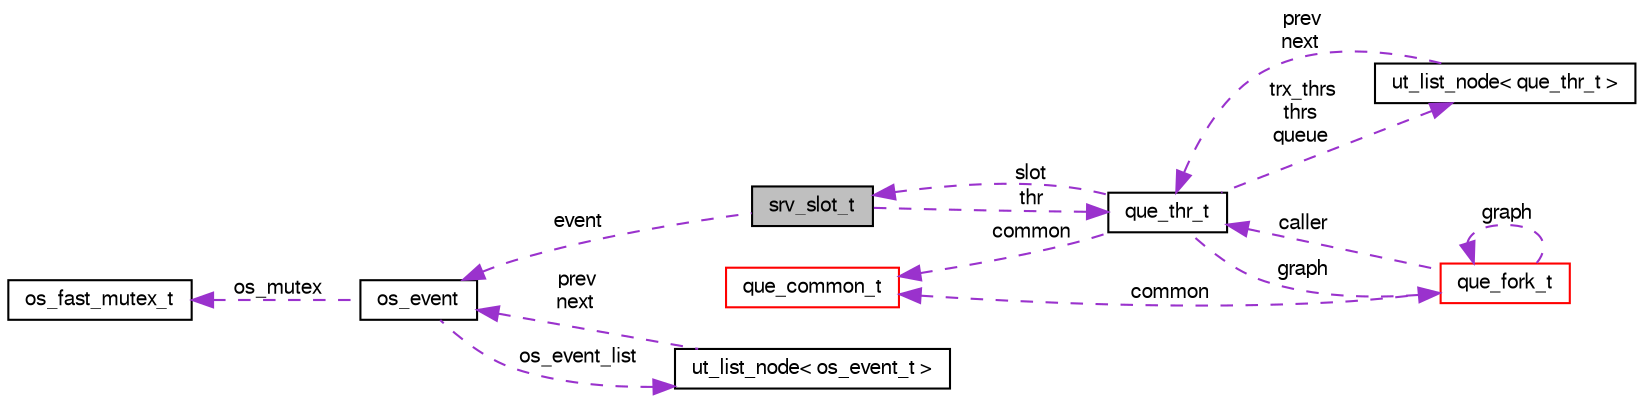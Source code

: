 digraph "srv_slot_t"
{
  bgcolor="transparent";
  edge [fontname="FreeSans",fontsize="10",labelfontname="FreeSans",labelfontsize="10"];
  node [fontname="FreeSans",fontsize="10",shape=record];
  rankdir="LR";
  Node1 [label="srv_slot_t",height=0.2,width=0.4,color="black", fillcolor="grey75", style="filled" fontcolor="black"];
  Node2 -> Node1 [dir="back",color="darkorchid3",fontsize="10",style="dashed",label=" event" ,fontname="FreeSans"];
  Node2 [label="os_event",height=0.2,width=0.4,color="black",URL="$structos__event.html"];
  Node3 -> Node2 [dir="back",color="darkorchid3",fontsize="10",style="dashed",label=" os_event_list" ,fontname="FreeSans"];
  Node3 [label="ut_list_node\< os_event_t \>",height=0.2,width=0.4,color="black",URL="$structut__list__node.html"];
  Node2 -> Node3 [dir="back",color="darkorchid3",fontsize="10",style="dashed",label=" prev\nnext" ,fontname="FreeSans"];
  Node4 -> Node2 [dir="back",color="darkorchid3",fontsize="10",style="dashed",label=" os_mutex" ,fontname="FreeSans"];
  Node4 [label="os_fast_mutex_t",height=0.2,width=0.4,color="black",URL="$structos__fast__mutex__t.html"];
  Node5 -> Node1 [dir="back",color="darkorchid3",fontsize="10",style="dashed",label=" thr" ,fontname="FreeSans"];
  Node5 [label="que_thr_t",height=0.2,width=0.4,color="black",URL="$structque__thr__t.html"];
  Node6 -> Node5 [dir="back",color="darkorchid3",fontsize="10",style="dashed",label=" trx_thrs\nthrs\nqueue" ,fontname="FreeSans"];
  Node6 [label="ut_list_node\< que_thr_t \>",height=0.2,width=0.4,color="black",URL="$structut__list__node.html"];
  Node5 -> Node6 [dir="back",color="darkorchid3",fontsize="10",style="dashed",label=" prev\nnext" ,fontname="FreeSans"];
  Node7 -> Node5 [dir="back",color="darkorchid3",fontsize="10",style="dashed",label=" common" ,fontname="FreeSans"];
  Node7 [label="que_common_t",height=0.2,width=0.4,color="red",URL="$structque__common__t.html"];
  Node1 -> Node5 [dir="back",color="darkorchid3",fontsize="10",style="dashed",label=" slot" ,fontname="FreeSans"];
  Node8 -> Node5 [dir="back",color="darkorchid3",fontsize="10",style="dashed",label=" graph" ,fontname="FreeSans"];
  Node8 [label="que_fork_t",height=0.2,width=0.4,color="red",URL="$structque__fork__t.html"];
  Node7 -> Node8 [dir="back",color="darkorchid3",fontsize="10",style="dashed",label=" common" ,fontname="FreeSans"];
  Node8 -> Node8 [dir="back",color="darkorchid3",fontsize="10",style="dashed",label=" graph" ,fontname="FreeSans"];
  Node5 -> Node8 [dir="back",color="darkorchid3",fontsize="10",style="dashed",label=" caller" ,fontname="FreeSans"];
}
